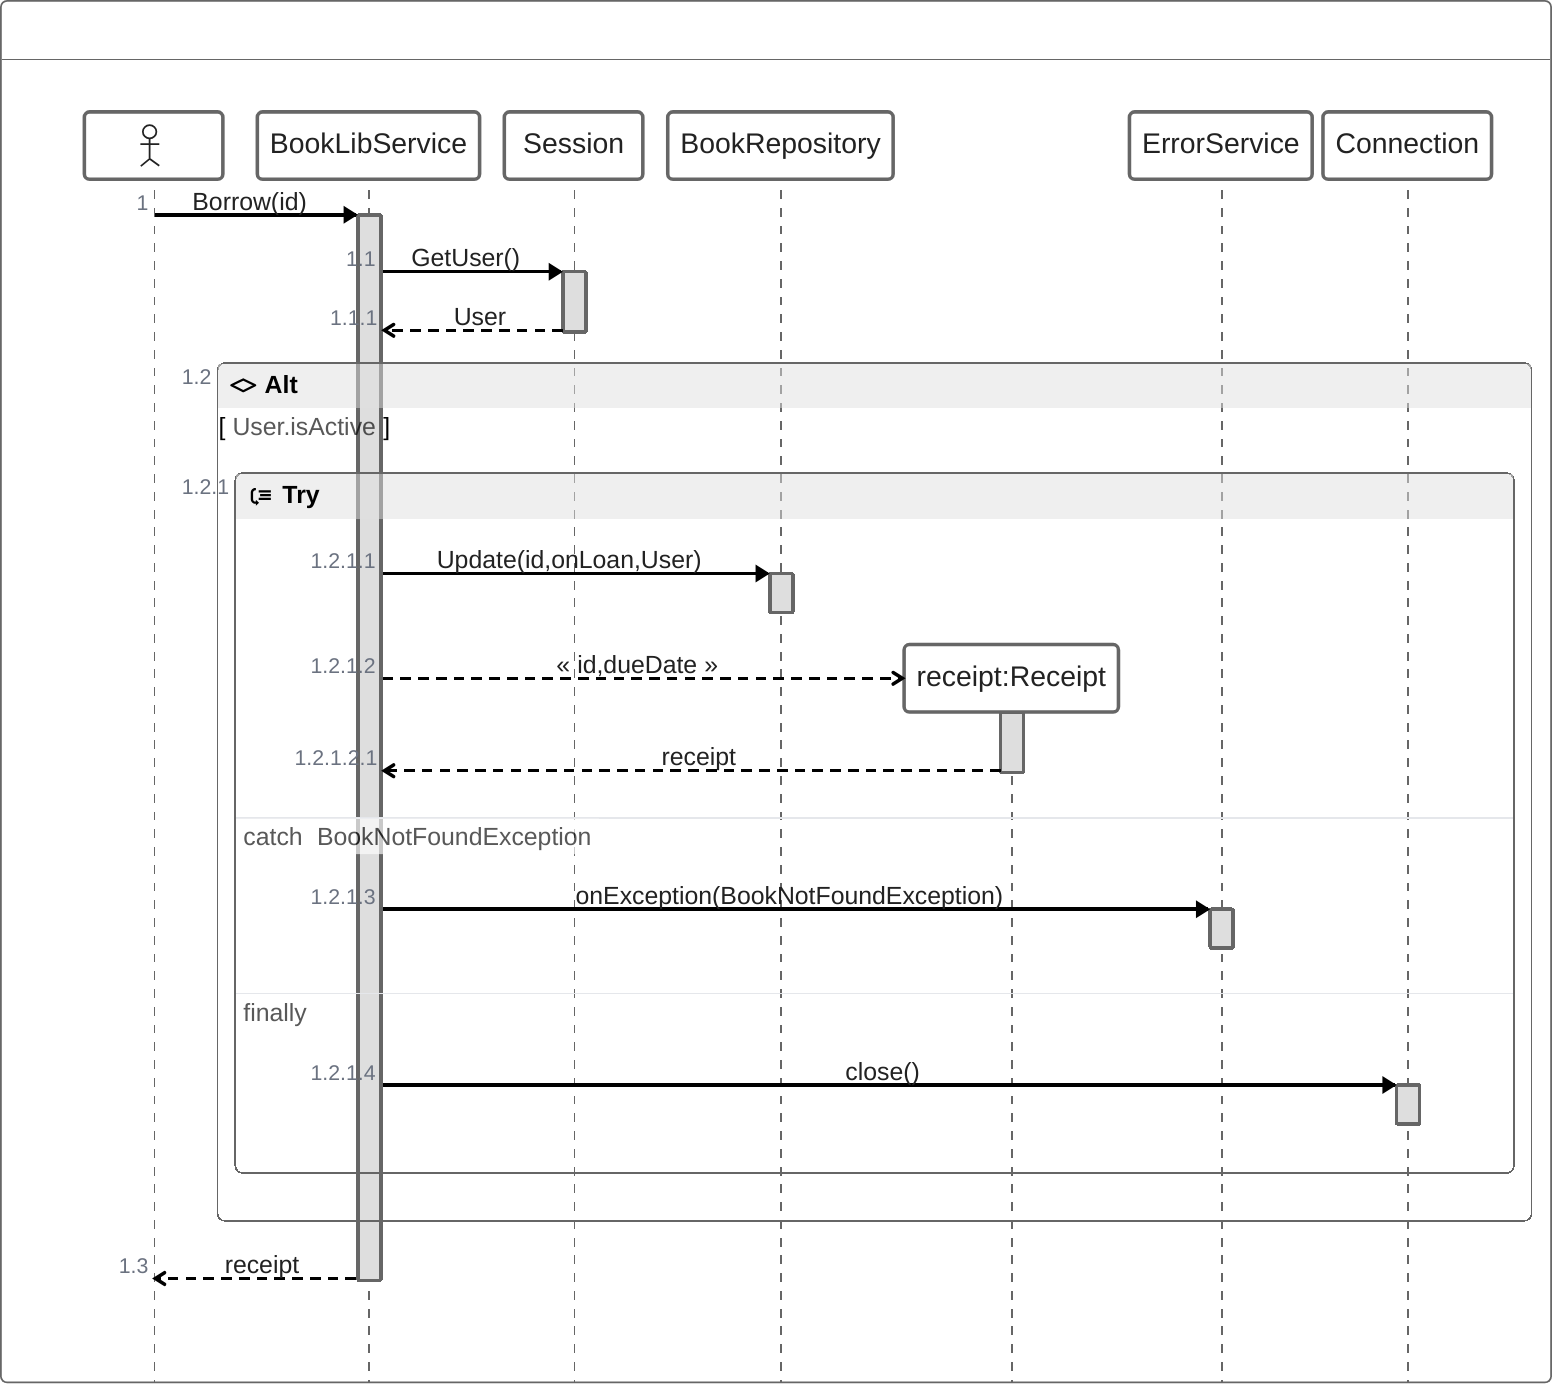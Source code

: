 zenuml
BookLibService.Borrow(id) {
  User = Session.GetUser()
  if(User.isActive) {
    try {
      BookRepository.Update(id, onLoan, User)
      receipt = new Receipt(id, dueDate)
    } catch (BookNotFoundException) {
      ErrorService.onException(BookNotFoundException)
    } finally {
      Connection.close()
    }
  }
  return receipt
}